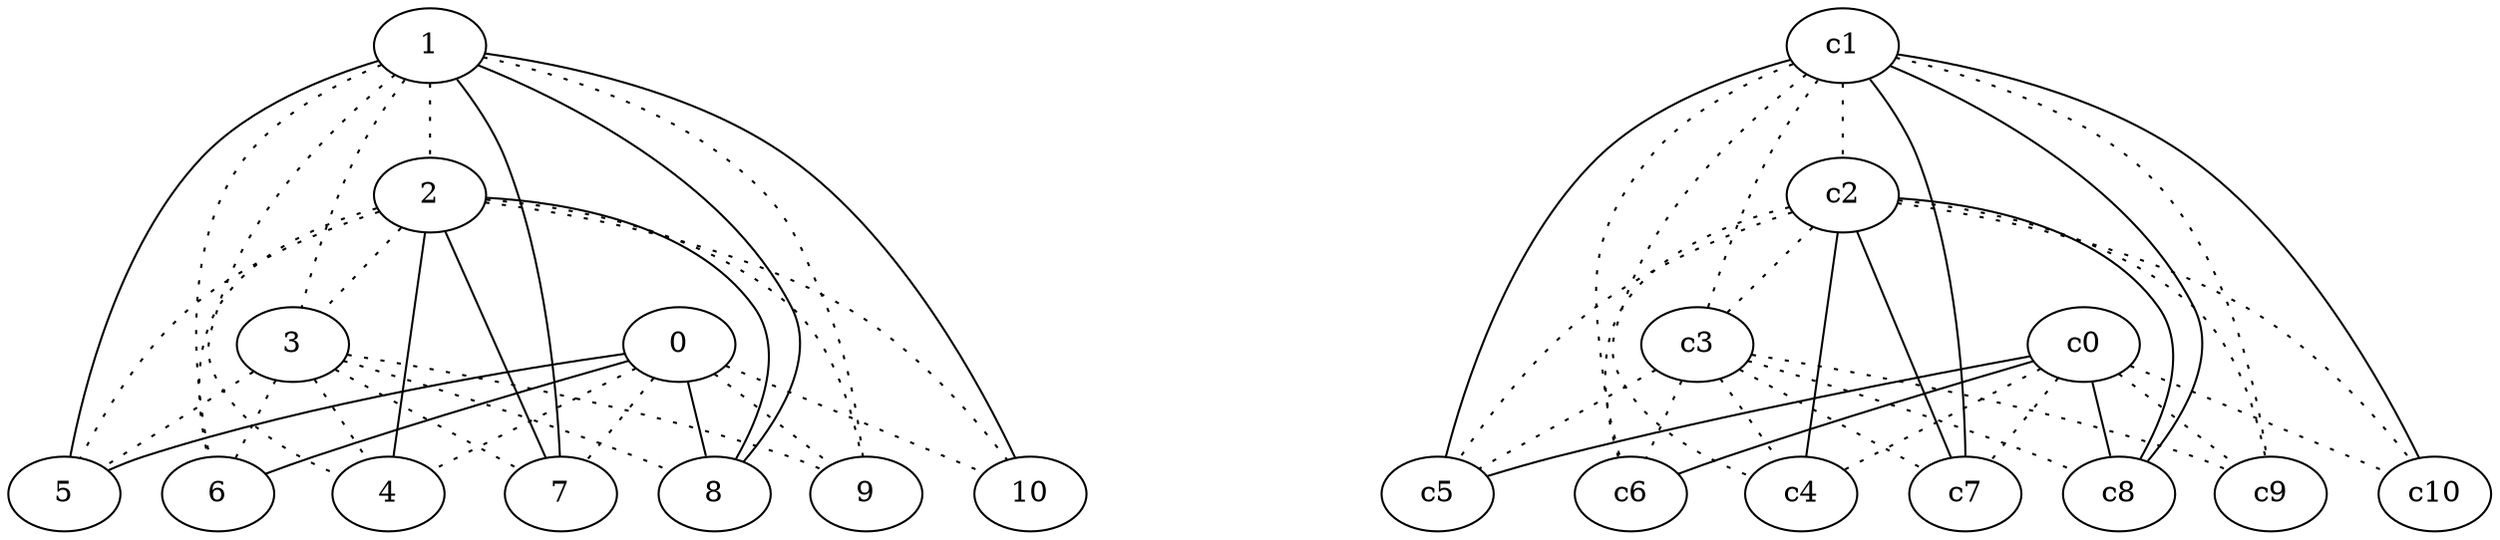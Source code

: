 graph {
a0[label=0];
a1[label=1];
a2[label=2];
a3[label=3];
a4[label=4];
a5[label=5];
a6[label=6];
a7[label=7];
a8[label=8];
a9[label=9];
a10[label=10];
a0 -- a4 [style=dotted];
a0 -- a5;
a0 -- a6;
a0 -- a7 [style=dotted];
a0 -- a8;
a0 -- a9 [style=dotted];
a0 -- a10 [style=dotted];
a1 -- a2 [style=dotted];
a1 -- a3 [style=dotted];
a1 -- a4 [style=dotted];
a1 -- a5;
a1 -- a6 [style=dotted];
a1 -- a7;
a1 -- a8;
a1 -- a9 [style=dotted];
a1 -- a10;
a2 -- a3 [style=dotted];
a2 -- a4;
a2 -- a5 [style=dotted];
a2 -- a6 [style=dotted];
a2 -- a7;
a2 -- a8;
a2 -- a9 [style=dotted];
a2 -- a10 [style=dotted];
a3 -- a4 [style=dotted];
a3 -- a5 [style=dotted];
a3 -- a6 [style=dotted];
a3 -- a7 [style=dotted];
a3 -- a8 [style=dotted];
a3 -- a9 [style=dotted];
c0 -- c4 [style=dotted];
c0 -- c5;
c0 -- c6;
c0 -- c7 [style=dotted];
c0 -- c8;
c0 -- c9 [style=dotted];
c0 -- c10 [style=dotted];
c1 -- c2 [style=dotted];
c1 -- c3 [style=dotted];
c1 -- c4 [style=dotted];
c1 -- c5;
c1 -- c6 [style=dotted];
c1 -- c7;
c1 -- c8;
c1 -- c9 [style=dotted];
c1 -- c10;
c2 -- c3 [style=dotted];
c2 -- c4;
c2 -- c5 [style=dotted];
c2 -- c6 [style=dotted];
c2 -- c7;
c2 -- c8;
c2 -- c9 [style=dotted];
c2 -- c10 [style=dotted];
c3 -- c4 [style=dotted];
c3 -- c5 [style=dotted];
c3 -- c6 [style=dotted];
c3 -- c7 [style=dotted];
c3 -- c8 [style=dotted];
c3 -- c9 [style=dotted];
}
